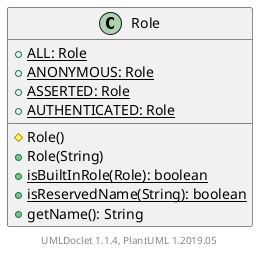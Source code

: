 @startuml

    class Role [[Role.html]] {
        {static} +ALL: Role
        {static} +ANONYMOUS: Role
        {static} +ASSERTED: Role
        {static} +AUTHENTICATED: Role
        #Role()
        +Role(String)
        {static} +isBuiltInRole(Role): boolean
        {static} +isReservedName(String): boolean
        +getName(): String
    }


    center footer UMLDoclet 1.1.4, PlantUML 1.2019.05
@enduml
